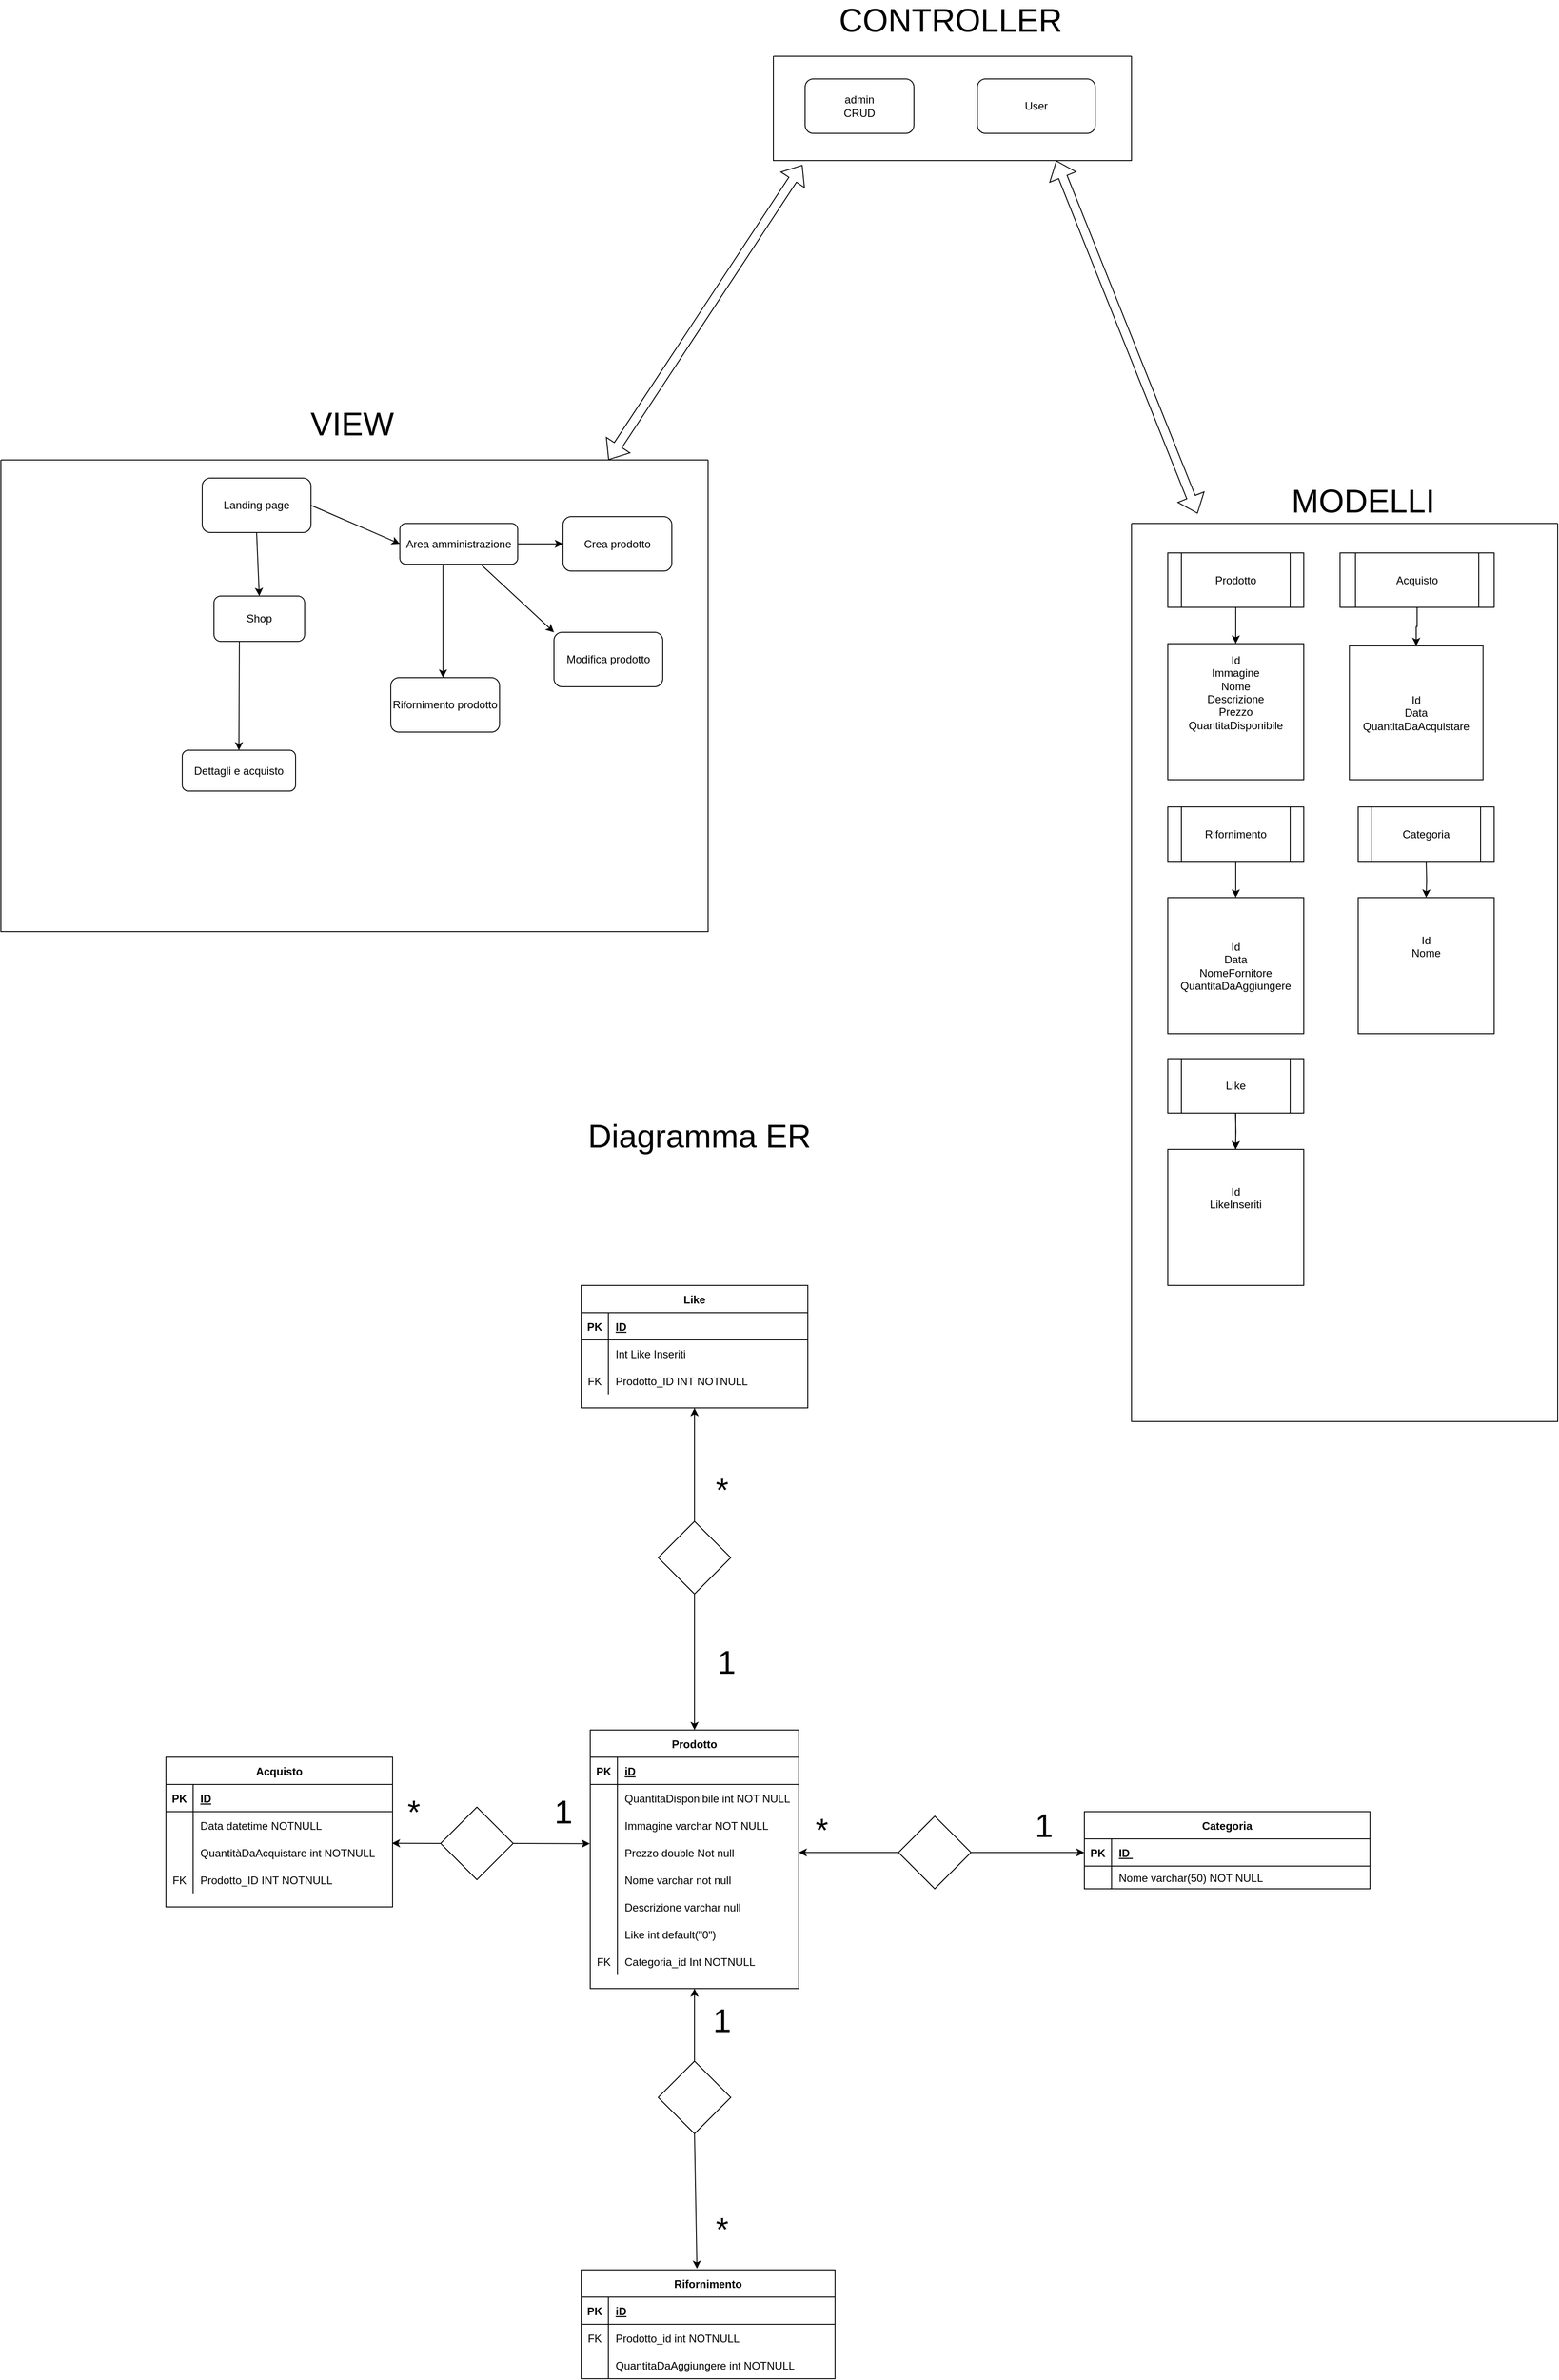 <mxfile version="19.0.2" type="device"><diagram name="Pagina-2" id="Nb-pumtNdbadmBM46KO5"><mxGraphModel dx="2692" dy="1786" grid="1" gridSize="10" guides="1" tooltips="1" connect="1" arrows="1" fold="1" page="1" pageScale="1" pageWidth="827" pageHeight="1169" math="0" shadow="0"><root><mxCell id="0"/><mxCell id="1" parent="0"/><mxCell id="eeSENDqW2jdsneWi6EHt-4" value="" style="edgeStyle=orthogonalEdgeStyle;rounded=0;orthogonalLoop=1;jettySize=auto;html=1;" parent="1" source="eeSENDqW2jdsneWi6EHt-2" target="eeSENDqW2jdsneWi6EHt-3" edge="1"><mxGeometry relative="1" as="geometry"/></mxCell><mxCell id="eeSENDqW2jdsneWi6EHt-2" value="Prodotto" style="shape=process;whiteSpace=wrap;html=1;backgroundOutline=1;" parent="1" vertex="1"><mxGeometry x="180" y="272.5" width="150" height="60" as="geometry"/></mxCell><mxCell id="eeSENDqW2jdsneWi6EHt-3" value="Id&lt;br&gt;Immagine&lt;br&gt;Nome&lt;br&gt;Descrizione&lt;br&gt;Prezzo&lt;br&gt;QuantitaDisponibile&lt;br&gt;&lt;br&gt;&lt;i style=&quot;background-color: rgb(255, 0, 0);&quot;&gt;&lt;br&gt;&lt;br&gt;&lt;/i&gt;" style="whiteSpace=wrap;html=1;aspect=fixed;" parent="1" vertex="1"><mxGeometry x="180" y="372.5" width="150" height="150" as="geometry"/></mxCell><mxCell id="eeSENDqW2jdsneWi6EHt-5" value="admin&lt;br&gt;CRUD&lt;br&gt;" style="rounded=1;whiteSpace=wrap;html=1;" parent="1" vertex="1"><mxGeometry x="-220" y="-250" width="120" height="60" as="geometry"/></mxCell><mxCell id="eeSENDqW2jdsneWi6EHt-10" value="" style="edgeStyle=orthogonalEdgeStyle;rounded=0;orthogonalLoop=1;jettySize=auto;html=1;" parent="1" edge="1"><mxGeometry relative="1" as="geometry"><mxPoint x="70.0" y="170" as="sourcePoint"/></mxGeometry></mxCell><mxCell id="eeSENDqW2jdsneWi6EHt-11" value="" style="edgeStyle=orthogonalEdgeStyle;rounded=0;orthogonalLoop=1;jettySize=auto;html=1;" parent="1" edge="1"><mxGeometry relative="1" as="geometry"><mxPoint x="70.0" y="120" as="targetPoint"/></mxGeometry></mxCell><mxCell id="eeSENDqW2jdsneWi6EHt-15" value="&lt;font style=&quot;font-size: 36px;&quot;&gt;CONTROLLER&lt;/font&gt;" style="text;html=1;align=center;verticalAlign=middle;resizable=0;points=[];autosize=1;strokeColor=none;fillColor=none;" parent="1" vertex="1"><mxGeometry x="-190" y="-330" width="260" height="30" as="geometry"/></mxCell><mxCell id="eeSENDqW2jdsneWi6EHt-16" value="&lt;font style=&quot;font-size: 36px;&quot;&gt;VIEW&lt;/font&gt;" style="text;html=1;align=center;verticalAlign=middle;resizable=0;points=[];autosize=1;strokeColor=none;fillColor=none;" parent="1" vertex="1"><mxGeometry x="-775" y="115" width="110" height="30" as="geometry"/></mxCell><mxCell id="eeSENDqW2jdsneWi6EHt-17" value="&lt;font style=&quot;font-size: 36px;&quot;&gt;MODELLI&lt;/font&gt;" style="text;html=1;align=center;verticalAlign=middle;resizable=0;points=[];autosize=1;strokeColor=none;fillColor=none;" parent="1" vertex="1"><mxGeometry x="310" y="200" width="170" height="30" as="geometry"/></mxCell><mxCell id="eeSENDqW2jdsneWi6EHt-20" value="" style="edgeStyle=orthogonalEdgeStyle;rounded=0;orthogonalLoop=1;jettySize=auto;html=1;entryX=0.5;entryY=0;entryDx=0;entryDy=0;" parent="1" source="eeSENDqW2jdsneWi6EHt-18" target="eeSENDqW2jdsneWi6EHt-21" edge="1"><mxGeometry relative="1" as="geometry"><mxPoint x="460" y="372.5" as="targetPoint"/></mxGeometry></mxCell><mxCell id="eeSENDqW2jdsneWi6EHt-18" value="Acquisto" style="shape=process;whiteSpace=wrap;html=1;backgroundOutline=1;" parent="1" vertex="1"><mxGeometry x="370" y="272.5" width="170" height="60" as="geometry"/></mxCell><mxCell id="eeSENDqW2jdsneWi6EHt-21" value="Id&lt;br&gt;Data&lt;br&gt;QuantitaDaAcquistare" style="whiteSpace=wrap;html=1;aspect=fixed;labelBackgroundColor=none;fontColor=none;" parent="1" vertex="1"><mxGeometry x="380.25" y="375" width="147.5" height="147.5" as="geometry"/></mxCell><mxCell id="eeSENDqW2jdsneWi6EHt-23" value="Prodotto" style="shape=table;startSize=30;container=1;collapsible=1;childLayout=tableLayout;fixedRows=1;rowLines=0;fontStyle=1;align=center;resizeLast=1;labelBackgroundColor=none;fontColor=none;" parent="1" vertex="1"><mxGeometry x="-457" y="1570" width="230" height="285" as="geometry"/></mxCell><mxCell id="eeSENDqW2jdsneWi6EHt-24" value="" style="shape=tableRow;horizontal=0;startSize=0;swimlaneHead=0;swimlaneBody=0;fillColor=none;collapsible=0;dropTarget=0;points=[[0,0.5],[1,0.5]];portConstraint=eastwest;top=0;left=0;right=0;bottom=1;labelBackgroundColor=none;fontColor=none;" parent="eeSENDqW2jdsneWi6EHt-23" vertex="1"><mxGeometry y="30" width="230" height="30" as="geometry"/></mxCell><mxCell id="eeSENDqW2jdsneWi6EHt-25" value="PK" style="shape=partialRectangle;connectable=0;fillColor=none;top=0;left=0;bottom=0;right=0;fontStyle=1;overflow=hidden;labelBackgroundColor=none;fontColor=none;" parent="eeSENDqW2jdsneWi6EHt-24" vertex="1"><mxGeometry width="30" height="30" as="geometry"><mxRectangle width="30" height="30" as="alternateBounds"/></mxGeometry></mxCell><mxCell id="eeSENDqW2jdsneWi6EHt-26" value="iD" style="shape=partialRectangle;connectable=0;fillColor=none;top=0;left=0;bottom=0;right=0;align=left;spacingLeft=6;fontStyle=5;overflow=hidden;labelBackgroundColor=none;fontColor=none;" parent="eeSENDqW2jdsneWi6EHt-24" vertex="1"><mxGeometry x="30" width="200" height="30" as="geometry"><mxRectangle width="200" height="30" as="alternateBounds"/></mxGeometry></mxCell><mxCell id="eeSENDqW2jdsneWi6EHt-50" style="shape=tableRow;horizontal=0;startSize=0;swimlaneHead=0;swimlaneBody=0;fillColor=none;collapsible=0;dropTarget=0;points=[[0,0.5],[1,0.5]];portConstraint=eastwest;top=0;left=0;right=0;bottom=0;labelBackgroundColor=none;fontColor=none;" parent="eeSENDqW2jdsneWi6EHt-23" vertex="1"><mxGeometry y="60" width="230" height="30" as="geometry"/></mxCell><mxCell id="eeSENDqW2jdsneWi6EHt-51" style="shape=partialRectangle;connectable=0;fillColor=none;top=0;left=0;bottom=0;right=0;editable=1;overflow=hidden;labelBackgroundColor=none;fontColor=none;" parent="eeSENDqW2jdsneWi6EHt-50" vertex="1"><mxGeometry width="30" height="30" as="geometry"><mxRectangle width="30" height="30" as="alternateBounds"/></mxGeometry></mxCell><mxCell id="eeSENDqW2jdsneWi6EHt-52" value="QuantitaDisponibile int NOT NULL" style="shape=partialRectangle;connectable=0;fillColor=none;top=0;left=0;bottom=0;right=0;align=left;spacingLeft=6;overflow=hidden;labelBackgroundColor=none;fontColor=none;" parent="eeSENDqW2jdsneWi6EHt-50" vertex="1"><mxGeometry x="30" width="200" height="30" as="geometry"><mxRectangle width="200" height="30" as="alternateBounds"/></mxGeometry></mxCell><mxCell id="eeSENDqW2jdsneWi6EHt-27" value="" style="shape=tableRow;horizontal=0;startSize=0;swimlaneHead=0;swimlaneBody=0;fillColor=none;collapsible=0;dropTarget=0;points=[[0,0.5],[1,0.5]];portConstraint=eastwest;top=0;left=0;right=0;bottom=0;labelBackgroundColor=none;fontColor=none;" parent="eeSENDqW2jdsneWi6EHt-23" vertex="1"><mxGeometry y="90" width="230" height="30" as="geometry"/></mxCell><mxCell id="eeSENDqW2jdsneWi6EHt-28" value="" style="shape=partialRectangle;connectable=0;fillColor=none;top=0;left=0;bottom=0;right=0;editable=1;overflow=hidden;labelBackgroundColor=none;fontColor=none;" parent="eeSENDqW2jdsneWi6EHt-27" vertex="1"><mxGeometry width="30" height="30" as="geometry"><mxRectangle width="30" height="30" as="alternateBounds"/></mxGeometry></mxCell><mxCell id="eeSENDqW2jdsneWi6EHt-29" value="Immagine varchar NOT NULL" style="shape=partialRectangle;connectable=0;fillColor=none;top=0;left=0;bottom=0;right=0;align=left;spacingLeft=6;overflow=hidden;labelBackgroundColor=none;fontColor=none;" parent="eeSENDqW2jdsneWi6EHt-27" vertex="1"><mxGeometry x="30" width="200" height="30" as="geometry"><mxRectangle width="200" height="30" as="alternateBounds"/></mxGeometry></mxCell><mxCell id="eeSENDqW2jdsneWi6EHt-53" style="shape=tableRow;horizontal=0;startSize=0;swimlaneHead=0;swimlaneBody=0;fillColor=none;collapsible=0;dropTarget=0;points=[[0,0.5],[1,0.5]];portConstraint=eastwest;top=0;left=0;right=0;bottom=0;labelBackgroundColor=none;fontColor=none;" parent="eeSENDqW2jdsneWi6EHt-23" vertex="1"><mxGeometry y="120" width="230" height="30" as="geometry"/></mxCell><mxCell id="eeSENDqW2jdsneWi6EHt-54" style="shape=partialRectangle;connectable=0;fillColor=none;top=0;left=0;bottom=0;right=0;editable=1;overflow=hidden;labelBackgroundColor=none;fontColor=none;" parent="eeSENDqW2jdsneWi6EHt-53" vertex="1"><mxGeometry width="30" height="30" as="geometry"><mxRectangle width="30" height="30" as="alternateBounds"/></mxGeometry></mxCell><mxCell id="eeSENDqW2jdsneWi6EHt-55" value="Prezzo double Not null" style="shape=partialRectangle;connectable=0;fillColor=none;top=0;left=0;bottom=0;right=0;align=left;spacingLeft=6;overflow=hidden;labelBackgroundColor=none;fontColor=none;" parent="eeSENDqW2jdsneWi6EHt-53" vertex="1"><mxGeometry x="30" width="200" height="30" as="geometry"><mxRectangle width="200" height="30" as="alternateBounds"/></mxGeometry></mxCell><mxCell id="eeSENDqW2jdsneWi6EHt-30" value="" style="shape=tableRow;horizontal=0;startSize=0;swimlaneHead=0;swimlaneBody=0;fillColor=none;collapsible=0;dropTarget=0;points=[[0,0.5],[1,0.5]];portConstraint=eastwest;top=0;left=0;right=0;bottom=0;labelBackgroundColor=none;fontColor=none;" parent="eeSENDqW2jdsneWi6EHt-23" vertex="1"><mxGeometry y="150" width="230" height="30" as="geometry"/></mxCell><mxCell id="eeSENDqW2jdsneWi6EHt-31" value="" style="shape=partialRectangle;connectable=0;fillColor=none;top=0;left=0;bottom=0;right=0;editable=1;overflow=hidden;labelBackgroundColor=none;fontColor=none;" parent="eeSENDqW2jdsneWi6EHt-30" vertex="1"><mxGeometry width="30" height="30" as="geometry"><mxRectangle width="30" height="30" as="alternateBounds"/></mxGeometry></mxCell><mxCell id="eeSENDqW2jdsneWi6EHt-32" value="Nome varchar not null" style="shape=partialRectangle;connectable=0;fillColor=none;top=0;left=0;bottom=0;right=0;align=left;spacingLeft=6;overflow=hidden;labelBackgroundColor=none;fontColor=none;" parent="eeSENDqW2jdsneWi6EHt-30" vertex="1"><mxGeometry x="30" width="200" height="30" as="geometry"><mxRectangle width="200" height="30" as="alternateBounds"/></mxGeometry></mxCell><mxCell id="eeSENDqW2jdsneWi6EHt-33" value="" style="shape=tableRow;horizontal=0;startSize=0;swimlaneHead=0;swimlaneBody=0;fillColor=none;collapsible=0;dropTarget=0;points=[[0,0.5],[1,0.5]];portConstraint=eastwest;top=0;left=0;right=0;bottom=0;labelBackgroundColor=none;fontColor=none;" parent="eeSENDqW2jdsneWi6EHt-23" vertex="1"><mxGeometry y="180" width="230" height="30" as="geometry"/></mxCell><mxCell id="eeSENDqW2jdsneWi6EHt-34" value="" style="shape=partialRectangle;connectable=0;fillColor=none;top=0;left=0;bottom=0;right=0;editable=1;overflow=hidden;labelBackgroundColor=none;fontColor=none;" parent="eeSENDqW2jdsneWi6EHt-33" vertex="1"><mxGeometry width="30" height="30" as="geometry"><mxRectangle width="30" height="30" as="alternateBounds"/></mxGeometry></mxCell><mxCell id="eeSENDqW2jdsneWi6EHt-35" value="Descrizione varchar null" style="shape=partialRectangle;connectable=0;fillColor=none;top=0;left=0;bottom=0;right=0;align=left;spacingLeft=6;overflow=hidden;labelBackgroundColor=none;fontColor=none;" parent="eeSENDqW2jdsneWi6EHt-33" vertex="1"><mxGeometry x="30" width="200" height="30" as="geometry"><mxRectangle width="200" height="30" as="alternateBounds"/></mxGeometry></mxCell><mxCell id="eeSENDqW2jdsneWi6EHt-56" style="shape=tableRow;horizontal=0;startSize=0;swimlaneHead=0;swimlaneBody=0;fillColor=none;collapsible=0;dropTarget=0;points=[[0,0.5],[1,0.5]];portConstraint=eastwest;top=0;left=0;right=0;bottom=0;labelBackgroundColor=none;fontColor=none;" parent="eeSENDqW2jdsneWi6EHt-23" vertex="1"><mxGeometry y="210" width="230" height="30" as="geometry"/></mxCell><mxCell id="eeSENDqW2jdsneWi6EHt-57" style="shape=partialRectangle;connectable=0;fillColor=none;top=0;left=0;bottom=0;right=0;editable=1;overflow=hidden;labelBackgroundColor=none;fontColor=none;" parent="eeSENDqW2jdsneWi6EHt-56" vertex="1"><mxGeometry width="30" height="30" as="geometry"><mxRectangle width="30" height="30" as="alternateBounds"/></mxGeometry></mxCell><mxCell id="eeSENDqW2jdsneWi6EHt-58" value="Like int default(&quot;0&quot;)" style="shape=partialRectangle;connectable=0;fillColor=none;top=0;left=0;bottom=0;right=0;align=left;spacingLeft=6;overflow=hidden;labelBackgroundColor=none;fontColor=none;" parent="eeSENDqW2jdsneWi6EHt-56" vertex="1"><mxGeometry x="30" width="200" height="30" as="geometry"><mxRectangle width="200" height="30" as="alternateBounds"/></mxGeometry></mxCell><mxCell id="eeSENDqW2jdsneWi6EHt-118" style="shape=tableRow;horizontal=0;startSize=0;swimlaneHead=0;swimlaneBody=0;fillColor=none;collapsible=0;dropTarget=0;points=[[0,0.5],[1,0.5]];portConstraint=eastwest;top=0;left=0;right=0;bottom=0;labelBackgroundColor=none;fontColor=none;" parent="eeSENDqW2jdsneWi6EHt-23" vertex="1"><mxGeometry y="240" width="230" height="30" as="geometry"/></mxCell><mxCell id="eeSENDqW2jdsneWi6EHt-119" value="FK" style="shape=partialRectangle;connectable=0;fillColor=none;top=0;left=0;bottom=0;right=0;editable=1;overflow=hidden;labelBackgroundColor=none;fontColor=none;" parent="eeSENDqW2jdsneWi6EHt-118" vertex="1"><mxGeometry width="30" height="30" as="geometry"><mxRectangle width="30" height="30" as="alternateBounds"/></mxGeometry></mxCell><mxCell id="eeSENDqW2jdsneWi6EHt-120" value="Categoria_id Int NOTNULL" style="shape=partialRectangle;connectable=0;fillColor=none;top=0;left=0;bottom=0;right=0;align=left;spacingLeft=6;overflow=hidden;labelBackgroundColor=none;fontColor=none;" parent="eeSENDqW2jdsneWi6EHt-118" vertex="1"><mxGeometry x="30" width="200" height="30" as="geometry"><mxRectangle width="200" height="30" as="alternateBounds"/></mxGeometry></mxCell><mxCell id="eeSENDqW2jdsneWi6EHt-36" value="Categoria" style="shape=table;startSize=30;container=1;collapsible=1;childLayout=tableLayout;fixedRows=1;rowLines=0;fontStyle=1;align=center;resizeLast=1;labelBackgroundColor=none;fontColor=none;" parent="1" vertex="1"><mxGeometry x="88" y="1660" width="315" height="85" as="geometry"/></mxCell><mxCell id="eeSENDqW2jdsneWi6EHt-37" value="" style="shape=tableRow;horizontal=0;startSize=0;swimlaneHead=0;swimlaneBody=0;fillColor=none;collapsible=0;dropTarget=0;points=[[0,0.5],[1,0.5]];portConstraint=eastwest;top=0;left=0;right=0;bottom=1;labelBackgroundColor=none;fontColor=none;" parent="eeSENDqW2jdsneWi6EHt-36" vertex="1"><mxGeometry y="30" width="315" height="30" as="geometry"/></mxCell><mxCell id="eeSENDqW2jdsneWi6EHt-38" value="PK" style="shape=partialRectangle;connectable=0;fillColor=none;top=0;left=0;bottom=0;right=0;fontStyle=1;overflow=hidden;labelBackgroundColor=none;fontColor=none;" parent="eeSENDqW2jdsneWi6EHt-37" vertex="1"><mxGeometry width="30" height="30" as="geometry"><mxRectangle width="30" height="30" as="alternateBounds"/></mxGeometry></mxCell><mxCell id="eeSENDqW2jdsneWi6EHt-39" value="ID " style="shape=partialRectangle;connectable=0;fillColor=none;top=0;left=0;bottom=0;right=0;align=left;spacingLeft=6;fontStyle=5;overflow=hidden;labelBackgroundColor=none;fontColor=none;" parent="eeSENDqW2jdsneWi6EHt-37" vertex="1"><mxGeometry x="30" width="285" height="30" as="geometry"><mxRectangle width="285" height="30" as="alternateBounds"/></mxGeometry></mxCell><mxCell id="eeSENDqW2jdsneWi6EHt-40" value="" style="shape=tableRow;horizontal=0;startSize=0;swimlaneHead=0;swimlaneBody=0;fillColor=none;collapsible=0;dropTarget=0;points=[[0,0.5],[1,0.5]];portConstraint=eastwest;top=0;left=0;right=0;bottom=0;labelBackgroundColor=none;fontColor=none;" parent="eeSENDqW2jdsneWi6EHt-36" vertex="1"><mxGeometry y="60" width="315" height="25" as="geometry"/></mxCell><mxCell id="eeSENDqW2jdsneWi6EHt-41" value="" style="shape=partialRectangle;connectable=0;fillColor=none;top=0;left=0;bottom=0;right=0;editable=1;overflow=hidden;labelBackgroundColor=none;fontColor=none;" parent="eeSENDqW2jdsneWi6EHt-40" vertex="1"><mxGeometry width="30" height="25" as="geometry"><mxRectangle width="30" height="25" as="alternateBounds"/></mxGeometry></mxCell><mxCell id="eeSENDqW2jdsneWi6EHt-42" value="Nome varchar(50) NOT NULL" style="shape=partialRectangle;connectable=0;fillColor=none;top=0;left=0;bottom=0;right=0;align=left;spacingLeft=6;overflow=hidden;labelBackgroundColor=none;fontColor=none;" parent="eeSENDqW2jdsneWi6EHt-40" vertex="1"><mxGeometry x="30" width="285" height="25" as="geometry"><mxRectangle width="285" height="25" as="alternateBounds"/></mxGeometry></mxCell><mxCell id="eeSENDqW2jdsneWi6EHt-49" value="&lt;font style=&quot;font-size: 36px;&quot;&gt;Diagramma ER&lt;/font&gt;" style="text;html=1;align=center;verticalAlign=middle;resizable=0;points=[];autosize=1;strokeColor=none;fillColor=none;fontColor=none;" parent="1" vertex="1"><mxGeometry x="-467" y="900" width="260" height="30" as="geometry"/></mxCell><mxCell id="eeSENDqW2jdsneWi6EHt-65" value="" style="rhombus;whiteSpace=wrap;html=1;labelBackgroundColor=none;fontSize=36;fontColor=none;" parent="1" vertex="1"><mxGeometry x="-117" y="1665" width="80" height="80" as="geometry"/></mxCell><mxCell id="eeSENDqW2jdsneWi6EHt-68" value="*" style="text;html=1;align=center;verticalAlign=middle;resizable=0;points=[];autosize=1;strokeColor=none;fillColor=none;fontSize=36;fontColor=none;" parent="1" vertex="1"><mxGeometry x="-217" y="1655" width="30" height="50" as="geometry"/></mxCell><mxCell id="eeSENDqW2jdsneWi6EHt-69" value="1" style="text;html=1;align=center;verticalAlign=middle;resizable=0;points=[];autosize=1;strokeColor=none;fillColor=none;fontSize=36;fontColor=none;" parent="1" vertex="1"><mxGeometry x="23" y="1650" width="40" height="50" as="geometry"/></mxCell><mxCell id="eeSENDqW2jdsneWi6EHt-96" value="Rifornimento" style="shape=table;startSize=30;container=1;collapsible=1;childLayout=tableLayout;fixedRows=1;rowLines=0;fontStyle=1;align=center;resizeLast=1;labelBackgroundColor=none;fontColor=none;" parent="1" vertex="1"><mxGeometry x="-467" y="2165" width="280" height="120" as="geometry"/></mxCell><mxCell id="eeSENDqW2jdsneWi6EHt-97" value="" style="shape=tableRow;horizontal=0;startSize=0;swimlaneHead=0;swimlaneBody=0;fillColor=none;collapsible=0;dropTarget=0;points=[[0,0.5],[1,0.5]];portConstraint=eastwest;top=0;left=0;right=0;bottom=1;labelBackgroundColor=none;fontColor=none;" parent="eeSENDqW2jdsneWi6EHt-96" vertex="1"><mxGeometry y="30" width="280" height="30" as="geometry"/></mxCell><mxCell id="eeSENDqW2jdsneWi6EHt-98" value="PK" style="shape=partialRectangle;connectable=0;fillColor=none;top=0;left=0;bottom=0;right=0;fontStyle=1;overflow=hidden;labelBackgroundColor=none;fontColor=none;" parent="eeSENDqW2jdsneWi6EHt-97" vertex="1"><mxGeometry width="30" height="30" as="geometry"><mxRectangle width="30" height="30" as="alternateBounds"/></mxGeometry></mxCell><mxCell id="eeSENDqW2jdsneWi6EHt-99" value="iD" style="shape=partialRectangle;connectable=0;fillColor=none;top=0;left=0;bottom=0;right=0;align=left;spacingLeft=6;fontStyle=5;overflow=hidden;labelBackgroundColor=none;fontColor=none;" parent="eeSENDqW2jdsneWi6EHt-97" vertex="1"><mxGeometry x="30" width="250" height="30" as="geometry"><mxRectangle width="250" height="30" as="alternateBounds"/></mxGeometry></mxCell><mxCell id="eeSENDqW2jdsneWi6EHt-100" style="shape=tableRow;horizontal=0;startSize=0;swimlaneHead=0;swimlaneBody=0;fillColor=none;collapsible=0;dropTarget=0;points=[[0,0.5],[1,0.5]];portConstraint=eastwest;top=0;left=0;right=0;bottom=0;labelBackgroundColor=none;fontColor=none;" parent="eeSENDqW2jdsneWi6EHt-96" vertex="1"><mxGeometry y="60" width="280" height="30" as="geometry"/></mxCell><mxCell id="eeSENDqW2jdsneWi6EHt-101" value="FK" style="shape=partialRectangle;connectable=0;fillColor=none;top=0;left=0;bottom=0;right=0;editable=1;overflow=hidden;labelBackgroundColor=none;fontColor=none;" parent="eeSENDqW2jdsneWi6EHt-100" vertex="1"><mxGeometry width="30" height="30" as="geometry"><mxRectangle width="30" height="30" as="alternateBounds"/></mxGeometry></mxCell><mxCell id="eeSENDqW2jdsneWi6EHt-102" value="Prodotto_id int NOTNULL" style="shape=partialRectangle;connectable=0;fillColor=none;top=0;left=0;bottom=0;right=0;align=left;spacingLeft=6;overflow=hidden;labelBackgroundColor=none;fontColor=none;" parent="eeSENDqW2jdsneWi6EHt-100" vertex="1"><mxGeometry x="30" width="250" height="30" as="geometry"><mxRectangle width="250" height="30" as="alternateBounds"/></mxGeometry></mxCell><mxCell id="eeSENDqW2jdsneWi6EHt-103" value="" style="shape=tableRow;horizontal=0;startSize=0;swimlaneHead=0;swimlaneBody=0;fillColor=none;collapsible=0;dropTarget=0;points=[[0,0.5],[1,0.5]];portConstraint=eastwest;top=0;left=0;right=0;bottom=0;labelBackgroundColor=none;fontColor=none;" parent="eeSENDqW2jdsneWi6EHt-96" vertex="1"><mxGeometry y="90" width="280" height="30" as="geometry"/></mxCell><mxCell id="eeSENDqW2jdsneWi6EHt-104" value="" style="shape=partialRectangle;connectable=0;fillColor=none;top=0;left=0;bottom=0;right=0;editable=1;overflow=hidden;labelBackgroundColor=none;fontColor=none;" parent="eeSENDqW2jdsneWi6EHt-103" vertex="1"><mxGeometry width="30" height="30" as="geometry"><mxRectangle width="30" height="30" as="alternateBounds"/></mxGeometry></mxCell><mxCell id="eeSENDqW2jdsneWi6EHt-105" value="QuantitaDaAggiungere int NOTNULL" style="shape=partialRectangle;connectable=0;fillColor=none;top=0;left=0;bottom=0;right=0;align=left;spacingLeft=6;overflow=hidden;labelBackgroundColor=none;fontColor=none;" parent="eeSENDqW2jdsneWi6EHt-103" vertex="1"><mxGeometry x="30" width="250" height="30" as="geometry"><mxRectangle width="250" height="30" as="alternateBounds"/></mxGeometry></mxCell><mxCell id="eeSENDqW2jdsneWi6EHt-135" value="User" style="rounded=1;whiteSpace=wrap;html=1;" parent="1" vertex="1"><mxGeometry x="-30" y="-250" width="130" height="60" as="geometry"/></mxCell><mxCell id="eeSENDqW2jdsneWi6EHt-144" value="Landing page" style="rounded=1;whiteSpace=wrap;html=1;labelBackgroundColor=none;fontSize=12;fontColor=none;" parent="1" vertex="1"><mxGeometry x="-885" y="190" width="120" height="60" as="geometry"/></mxCell><mxCell id="eeSENDqW2jdsneWi6EHt-152" value="" style="endArrow=classic;html=1;rounded=0;fontSize=12;fontColor=none;entryX=0;entryY=0.5;entryDx=0;entryDy=0;exitX=1;exitY=0.5;exitDx=0;exitDy=0;" parent="1" source="eeSENDqW2jdsneWi6EHt-144" target="eeSENDqW2jdsneWi6EHt-149" edge="1"><mxGeometry width="50" height="50" relative="1" as="geometry"><mxPoint x="-725" y="390" as="sourcePoint"/><mxPoint x="-675" y="450" as="targetPoint"/></mxGeometry></mxCell><mxCell id="eeSENDqW2jdsneWi6EHt-154" value="" style="endArrow=classic;html=1;rounded=0;fontSize=12;fontColor=none;entryX=0.5;entryY=0;entryDx=0;entryDy=0;exitX=0.5;exitY=1;exitDx=0;exitDy=0;" parent="1" source="eeSENDqW2jdsneWi6EHt-144" target="eeSENDqW2jdsneWi6EHt-151" edge="1"><mxGeometry width="50" height="50" relative="1" as="geometry"><mxPoint x="-655" y="200" as="sourcePoint"/><mxPoint x="-605" y="150" as="targetPoint"/></mxGeometry></mxCell><mxCell id="eeSENDqW2jdsneWi6EHt-157" value="Acquisto" style="shape=table;startSize=30;container=1;collapsible=1;childLayout=tableLayout;fixedRows=1;rowLines=0;fontStyle=1;align=center;resizeLast=1;labelBackgroundColor=none;fontSize=12;fontColor=none;" parent="1" vertex="1"><mxGeometry x="-925" y="1600" width="250" height="165" as="geometry"/></mxCell><mxCell id="eeSENDqW2jdsneWi6EHt-158" value="" style="shape=tableRow;horizontal=0;startSize=0;swimlaneHead=0;swimlaneBody=0;fillColor=none;collapsible=0;dropTarget=0;points=[[0,0.5],[1,0.5]];portConstraint=eastwest;top=0;left=0;right=0;bottom=1;labelBackgroundColor=none;fontSize=12;fontColor=none;" parent="eeSENDqW2jdsneWi6EHt-157" vertex="1"><mxGeometry y="30" width="250" height="30" as="geometry"/></mxCell><mxCell id="eeSENDqW2jdsneWi6EHt-159" value="PK" style="shape=partialRectangle;connectable=0;fillColor=none;top=0;left=0;bottom=0;right=0;fontStyle=1;overflow=hidden;labelBackgroundColor=none;fontSize=12;fontColor=none;" parent="eeSENDqW2jdsneWi6EHt-158" vertex="1"><mxGeometry width="30" height="30" as="geometry"><mxRectangle width="30" height="30" as="alternateBounds"/></mxGeometry></mxCell><mxCell id="eeSENDqW2jdsneWi6EHt-160" value="ID" style="shape=partialRectangle;connectable=0;fillColor=none;top=0;left=0;bottom=0;right=0;align=left;spacingLeft=6;fontStyle=5;overflow=hidden;labelBackgroundColor=none;fontSize=12;fontColor=none;" parent="eeSENDqW2jdsneWi6EHt-158" vertex="1"><mxGeometry x="30" width="220" height="30" as="geometry"><mxRectangle width="220" height="30" as="alternateBounds"/></mxGeometry></mxCell><mxCell id="eeSENDqW2jdsneWi6EHt-161" value="" style="shape=tableRow;horizontal=0;startSize=0;swimlaneHead=0;swimlaneBody=0;fillColor=none;collapsible=0;dropTarget=0;points=[[0,0.5],[1,0.5]];portConstraint=eastwest;top=0;left=0;right=0;bottom=0;labelBackgroundColor=none;fontSize=12;fontColor=none;" parent="eeSENDqW2jdsneWi6EHt-157" vertex="1"><mxGeometry y="60" width="250" height="30" as="geometry"/></mxCell><mxCell id="eeSENDqW2jdsneWi6EHt-162" value="" style="shape=partialRectangle;connectable=0;fillColor=none;top=0;left=0;bottom=0;right=0;editable=1;overflow=hidden;labelBackgroundColor=none;fontSize=12;fontColor=none;" parent="eeSENDqW2jdsneWi6EHt-161" vertex="1"><mxGeometry width="30" height="30" as="geometry"><mxRectangle width="30" height="30" as="alternateBounds"/></mxGeometry></mxCell><mxCell id="eeSENDqW2jdsneWi6EHt-163" value="Data datetime NOTNULL" style="shape=partialRectangle;connectable=0;fillColor=none;top=0;left=0;bottom=0;right=0;align=left;spacingLeft=6;overflow=hidden;labelBackgroundColor=none;fontSize=12;fontColor=none;" parent="eeSENDqW2jdsneWi6EHt-161" vertex="1"><mxGeometry x="30" width="220" height="30" as="geometry"><mxRectangle width="220" height="30" as="alternateBounds"/></mxGeometry></mxCell><mxCell id="eeSENDqW2jdsneWi6EHt-164" value="" style="shape=tableRow;horizontal=0;startSize=0;swimlaneHead=0;swimlaneBody=0;fillColor=none;collapsible=0;dropTarget=0;points=[[0,0.5],[1,0.5]];portConstraint=eastwest;top=0;left=0;right=0;bottom=0;labelBackgroundColor=none;fontSize=12;fontColor=none;" parent="eeSENDqW2jdsneWi6EHt-157" vertex="1"><mxGeometry y="90" width="250" height="30" as="geometry"/></mxCell><mxCell id="eeSENDqW2jdsneWi6EHt-165" value="" style="shape=partialRectangle;connectable=0;fillColor=none;top=0;left=0;bottom=0;right=0;editable=1;overflow=hidden;labelBackgroundColor=none;fontSize=12;fontColor=none;" parent="eeSENDqW2jdsneWi6EHt-164" vertex="1"><mxGeometry width="30" height="30" as="geometry"><mxRectangle width="30" height="30" as="alternateBounds"/></mxGeometry></mxCell><mxCell id="eeSENDqW2jdsneWi6EHt-166" value="QuantitàDaAcquistare int NOTNULL" style="shape=partialRectangle;connectable=0;fillColor=none;top=0;left=0;bottom=0;right=0;align=left;spacingLeft=6;overflow=hidden;labelBackgroundColor=none;fontSize=12;fontColor=none;" parent="eeSENDqW2jdsneWi6EHt-164" vertex="1"><mxGeometry x="30" width="220" height="30" as="geometry"><mxRectangle width="220" height="30" as="alternateBounds"/></mxGeometry></mxCell><mxCell id="eeSENDqW2jdsneWi6EHt-167" value="" style="shape=tableRow;horizontal=0;startSize=0;swimlaneHead=0;swimlaneBody=0;fillColor=none;collapsible=0;dropTarget=0;points=[[0,0.5],[1,0.5]];portConstraint=eastwest;top=0;left=0;right=0;bottom=0;labelBackgroundColor=none;fontSize=12;fontColor=none;" parent="eeSENDqW2jdsneWi6EHt-157" vertex="1"><mxGeometry y="120" width="250" height="30" as="geometry"/></mxCell><mxCell id="eeSENDqW2jdsneWi6EHt-168" value="FK" style="shape=partialRectangle;connectable=0;fillColor=none;top=0;left=0;bottom=0;right=0;editable=1;overflow=hidden;labelBackgroundColor=none;fontSize=12;fontColor=none;" parent="eeSENDqW2jdsneWi6EHt-167" vertex="1"><mxGeometry width="30" height="30" as="geometry"><mxRectangle width="30" height="30" as="alternateBounds"/></mxGeometry></mxCell><mxCell id="eeSENDqW2jdsneWi6EHt-169" value="Prodotto_ID INT NOTNULL" style="shape=partialRectangle;connectable=0;fillColor=none;top=0;left=0;bottom=0;right=0;align=left;spacingLeft=6;overflow=hidden;labelBackgroundColor=none;fontSize=12;fontColor=none;" parent="eeSENDqW2jdsneWi6EHt-167" vertex="1"><mxGeometry x="30" width="220" height="30" as="geometry"><mxRectangle width="220" height="30" as="alternateBounds"/></mxGeometry></mxCell><mxCell id="eeSENDqW2jdsneWi6EHt-171" value="" style="endArrow=classic;startArrow=none;html=1;rounded=0;fontSize=12;fontColor=none;entryX=0.997;entryY=0.16;entryDx=0;entryDy=0;entryPerimeter=0;exitX=0;exitY=0.5;exitDx=0;exitDy=0;" parent="1" source="eeSENDqW2jdsneWi6EHt-184" target="eeSENDqW2jdsneWi6EHt-164" edge="1"><mxGeometry width="50" height="50" relative="1" as="geometry"><mxPoint x="-537" y="1835" as="sourcePoint"/><mxPoint x="-675.0" y="1695.31" as="targetPoint"/></mxGeometry></mxCell><mxCell id="eeSENDqW2jdsneWi6EHt-172" value="" style="endArrow=classic;startArrow=none;html=1;rounded=0;fontSize=12;fontColor=none;entryX=0.5;entryY=1;entryDx=0;entryDy=0;exitX=0.5;exitY=0;exitDx=0;exitDy=0;" parent="1" source="eeSENDqW2jdsneWi6EHt-182" target="eeSENDqW2jdsneWi6EHt-23" edge="1"><mxGeometry width="50" height="50" relative="1" as="geometry"><mxPoint x="-342" y="1925" as="sourcePoint"/><mxPoint x="-302" y="1965" as="targetPoint"/><Array as="points"/></mxGeometry></mxCell><mxCell id="eeSENDqW2jdsneWi6EHt-173" value="*" style="text;html=1;align=center;verticalAlign=middle;resizable=0;points=[];autosize=1;strokeColor=none;fillColor=none;fontSize=36;fontColor=none;" parent="1" vertex="1"><mxGeometry x="-327" y="2095" width="30" height="50" as="geometry"/></mxCell><mxCell id="eeSENDqW2jdsneWi6EHt-174" value="1" style="text;html=1;align=center;verticalAlign=middle;resizable=0;points=[];autosize=1;strokeColor=none;fillColor=none;fontSize=36;fontColor=none;" parent="1" vertex="1"><mxGeometry x="-332" y="1865" width="40" height="50" as="geometry"/></mxCell><mxCell id="eeSENDqW2jdsneWi6EHt-175" value="1" style="text;html=1;align=center;verticalAlign=middle;resizable=0;points=[];autosize=1;strokeColor=none;fillColor=none;fontSize=36;fontColor=none;" parent="1" vertex="1"><mxGeometry x="-507" y="1635" width="40" height="50" as="geometry"/></mxCell><mxCell id="eeSENDqW2jdsneWi6EHt-176" value="*" style="text;html=1;align=center;verticalAlign=middle;resizable=0;points=[];autosize=1;strokeColor=none;fillColor=none;fontSize=36;fontColor=none;" parent="1" vertex="1"><mxGeometry x="-667" y="1635" width="30" height="50" as="geometry"/></mxCell><mxCell id="eeSENDqW2jdsneWi6EHt-182" value="" style="rhombus;whiteSpace=wrap;html=1;labelBackgroundColor=none;fontSize=36;fontColor=none;" parent="1" vertex="1"><mxGeometry x="-382" y="1935" width="80" height="80" as="geometry"/></mxCell><mxCell id="eeSENDqW2jdsneWi6EHt-183" value="" style="endArrow=none;startArrow=classic;html=1;rounded=0;fontSize=12;fontColor=none;entryX=0.5;entryY=1;entryDx=0;entryDy=0;exitX=0.456;exitY=-0.01;exitDx=0;exitDy=0;exitPerimeter=0;" parent="1" source="eeSENDqW2jdsneWi6EHt-96" target="eeSENDqW2jdsneWi6EHt-182" edge="1"><mxGeometry width="50" height="50" relative="1" as="geometry"><mxPoint x="-339.32" y="2103.8" as="sourcePoint"/><mxPoint x="-342" y="1855" as="targetPoint"/><Array as="points"/></mxGeometry></mxCell><mxCell id="eeSENDqW2jdsneWi6EHt-184" value="" style="rhombus;whiteSpace=wrap;html=1;labelBackgroundColor=none;fontSize=36;fontColor=none;" parent="1" vertex="1"><mxGeometry x="-622" y="1655" width="80" height="80" as="geometry"/></mxCell><mxCell id="eeSENDqW2jdsneWi6EHt-185" value="" style="endArrow=none;startArrow=classic;html=1;rounded=0;fontSize=12;fontColor=none;entryX=1;entryY=0.5;entryDx=0;entryDy=0;exitX=-0.002;exitY=0.177;exitDx=0;exitDy=0;exitPerimeter=0;" parent="1" source="eeSENDqW2jdsneWi6EHt-53" target="eeSENDqW2jdsneWi6EHt-184" edge="1"><mxGeometry width="50" height="50" relative="1" as="geometry"><mxPoint x="-457.46" y="1695.31" as="sourcePoint"/><mxPoint x="-675" y="1695.31" as="targetPoint"/></mxGeometry></mxCell><mxCell id="eeSENDqW2jdsneWi6EHt-186" value="" style="endArrow=none;startArrow=classic;html=1;rounded=0;fontSize=12;fontColor=none;entryX=0.5;entryY=1;entryDx=0;entryDy=0;exitX=0;exitY=0.5;exitDx=0;exitDy=0;" parent="1" source="eeSENDqW2jdsneWi6EHt-37" edge="1"><mxGeometry width="50" height="50" relative="1" as="geometry"><mxPoint x="83" y="1705" as="sourcePoint"/><mxPoint x="-37" y="1705" as="targetPoint"/><Array as="points"/></mxGeometry></mxCell><mxCell id="eeSENDqW2jdsneWi6EHt-190" value="" style="endArrow=classic;startArrow=none;html=1;rounded=0;fontSize=12;fontColor=none;" parent="1" edge="1"><mxGeometry width="50" height="50" relative="1" as="geometry"><mxPoint x="-197" y="1705" as="sourcePoint"/><mxPoint x="-227" y="1705" as="targetPoint"/><Array as="points"><mxPoint x="-117" y="1705"/></Array></mxGeometry></mxCell><mxCell id="eeSENDqW2jdsneWi6EHt-197" value="" style="edgeStyle=orthogonalEdgeStyle;rounded=0;orthogonalLoop=1;jettySize=auto;html=1;fontSize=12;fontColor=none;" parent="1" source="eeSENDqW2jdsneWi6EHt-191" edge="1"><mxGeometry relative="1" as="geometry"><mxPoint x="255" y="652.5" as="targetPoint"/></mxGeometry></mxCell><mxCell id="eeSENDqW2jdsneWi6EHt-191" value="Rifornimento" style="shape=process;whiteSpace=wrap;html=1;backgroundOutline=1;" parent="1" vertex="1"><mxGeometry x="180" y="552.5" width="150" height="60" as="geometry"/></mxCell><mxCell id="eeSENDqW2jdsneWi6EHt-194" value="" style="edgeStyle=orthogonalEdgeStyle;rounded=0;orthogonalLoop=1;jettySize=auto;html=1;" parent="1" target="eeSENDqW2jdsneWi6EHt-195" edge="1"><mxGeometry relative="1" as="geometry"><mxPoint x="465" y="612.5" as="sourcePoint"/></mxGeometry></mxCell><mxCell id="eeSENDqW2jdsneWi6EHt-195" value="Id&lt;br&gt;Nome&lt;br&gt;&lt;br&gt;&lt;i style=&quot;background-color: rgb(255, 0, 0);&quot;&gt;&lt;br&gt;&lt;br&gt;&lt;/i&gt;" style="whiteSpace=wrap;html=1;aspect=fixed;" parent="1" vertex="1"><mxGeometry x="390" y="652.5" width="150" height="150" as="geometry"/></mxCell><mxCell id="eeSENDqW2jdsneWi6EHt-196" value="Categoria" style="shape=process;whiteSpace=wrap;html=1;backgroundOutline=1;" parent="1" vertex="1"><mxGeometry x="390" y="552.5" width="150" height="60" as="geometry"/></mxCell><mxCell id="eeSENDqW2jdsneWi6EHt-201" value="Id&lt;br&gt;Data&lt;br&gt;NomeFornitore&lt;br&gt;QuantitaDaAggiungere&lt;i style=&quot;background-color: rgb(255, 0, 0);&quot;&gt;&lt;br&gt;&lt;/i&gt;" style="whiteSpace=wrap;html=1;aspect=fixed;" parent="1" vertex="1"><mxGeometry x="180" y="652.5" width="150" height="150" as="geometry"/></mxCell><mxCell id="eeSENDqW2jdsneWi6EHt-207" value="" style="swimlane;startSize=0;labelBackgroundColor=none;fontSize=12;fontColor=none;" parent="1" vertex="1"><mxGeometry x="140" y="240" width="470" height="990" as="geometry"/></mxCell><mxCell id="9waCJgkfgpNLi3zcvrhP-24" value="" style="edgeStyle=orthogonalEdgeStyle;rounded=0;orthogonalLoop=1;jettySize=auto;html=1;" parent="eeSENDqW2jdsneWi6EHt-207" source="9waCJgkfgpNLi3zcvrhP-19" target="9waCJgkfgpNLi3zcvrhP-22" edge="1"><mxGeometry relative="1" as="geometry"/></mxCell><mxCell id="9waCJgkfgpNLi3zcvrhP-19" value="Like" style="shape=process;whiteSpace=wrap;html=1;backgroundOutline=1;" parent="eeSENDqW2jdsneWi6EHt-207" vertex="1"><mxGeometry x="40" y="590" width="150" height="60" as="geometry"/></mxCell><mxCell id="9waCJgkfgpNLi3zcvrhP-22" value="Id&lt;br&gt;LikeInseriti&lt;br&gt;&lt;br&gt;&lt;i style=&quot;background-color: rgb(255, 0, 0);&quot;&gt;&lt;br&gt;&lt;br&gt;&lt;/i&gt;" style="whiteSpace=wrap;html=1;aspect=fixed;" parent="eeSENDqW2jdsneWi6EHt-207" vertex="1"><mxGeometry x="40" y="690" width="150" height="150" as="geometry"/></mxCell><mxCell id="9waCJgkfgpNLi3zcvrhP-23" value="" style="edgeStyle=orthogonalEdgeStyle;rounded=0;orthogonalLoop=1;jettySize=auto;html=1;fontSize=12;fontColor=none;" parent="eeSENDqW2jdsneWi6EHt-207" edge="1"><mxGeometry relative="1" as="geometry"><mxPoint x="114.7" y="690" as="targetPoint"/><mxPoint x="114.7" y="650" as="sourcePoint"/></mxGeometry></mxCell><mxCell id="eeSENDqW2jdsneWi6EHt-208" value="" style="swimlane;startSize=0;labelBackgroundColor=none;fontSize=12;fontColor=none;" parent="1" vertex="1"><mxGeometry x="-1107" y="170" width="780" height="520" as="geometry"/></mxCell><mxCell id="eeSENDqW2jdsneWi6EHt-151" value="Shop" style="rounded=1;whiteSpace=wrap;html=1;labelBackgroundColor=none;fontSize=12;fontColor=none;" parent="eeSENDqW2jdsneWi6EHt-208" vertex="1"><mxGeometry x="235" y="150" width="100" height="50" as="geometry"/></mxCell><mxCell id="eeSENDqW2jdsneWi6EHt-148" value="Dettagli e acquisto" style="rounded=1;whiteSpace=wrap;html=1;labelBackgroundColor=none;fontSize=12;fontColor=none;" parent="eeSENDqW2jdsneWi6EHt-208" vertex="1"><mxGeometry x="200" y="320" width="125" height="45" as="geometry"/></mxCell><mxCell id="eeSENDqW2jdsneWi6EHt-153" value="" style="endArrow=classic;html=1;rounded=0;fontSize=12;fontColor=none;entryX=0.5;entryY=0;entryDx=0;entryDy=0;" parent="eeSENDqW2jdsneWi6EHt-208" target="eeSENDqW2jdsneWi6EHt-148" edge="1"><mxGeometry width="50" height="50" relative="1" as="geometry"><mxPoint x="263" y="200" as="sourcePoint"/><mxPoint x="225" y="320" as="targetPoint"/><Array as="points"/></mxGeometry></mxCell><mxCell id="eeSENDqW2jdsneWi6EHt-149" value="Area amministrazione" style="rounded=1;whiteSpace=wrap;html=1;labelBackgroundColor=none;fontSize=12;fontColor=none;" parent="eeSENDqW2jdsneWi6EHt-208" vertex="1"><mxGeometry x="440" y="70" width="130" height="45" as="geometry"/></mxCell><mxCell id="eeSENDqW2jdsneWi6EHt-203" value="Crea prodotto" style="rounded=1;whiteSpace=wrap;html=1;labelBackgroundColor=none;fontSize=12;fontColor=none;" parent="eeSENDqW2jdsneWi6EHt-208" vertex="1"><mxGeometry x="620" y="62.5" width="120" height="60" as="geometry"/></mxCell><mxCell id="eeSENDqW2jdsneWi6EHt-202" value="" style="endArrow=classic;html=1;rounded=0;fontSize=12;fontColor=none;exitX=1;exitY=0.5;exitDx=0;exitDy=0;entryX=0;entryY=0.5;entryDx=0;entryDy=0;" parent="eeSENDqW2jdsneWi6EHt-208" source="eeSENDqW2jdsneWi6EHt-149" target="eeSENDqW2jdsneWi6EHt-203" edge="1"><mxGeometry width="50" height="50" relative="1" as="geometry"><mxPoint x="590" y="480" as="sourcePoint"/><mxPoint x="610" y="430" as="targetPoint"/></mxGeometry></mxCell><mxCell id="eeSENDqW2jdsneWi6EHt-199" value="Rifornimento prodotto" style="whiteSpace=wrap;html=1;fontColor=none;rounded=1;labelBackgroundColor=none;" parent="eeSENDqW2jdsneWi6EHt-208" vertex="1"><mxGeometry x="430" y="240" width="120" height="60" as="geometry"/></mxCell><mxCell id="eeSENDqW2jdsneWi6EHt-198" value="" style="edgeStyle=orthogonalEdgeStyle;rounded=0;orthogonalLoop=1;jettySize=auto;html=1;fontSize=12;fontColor=none;exitX=0.366;exitY=1.007;exitDx=0;exitDy=0;exitPerimeter=0;" parent="eeSENDqW2jdsneWi6EHt-208" source="eeSENDqW2jdsneWi6EHt-149" target="eeSENDqW2jdsneWi6EHt-199" edge="1"><mxGeometry relative="1" as="geometry"><mxPoint x="490" y="350" as="sourcePoint"/><Array as="points"><mxPoint x="488" y="210"/><mxPoint x="488" y="210"/></Array></mxGeometry></mxCell><mxCell id="eeSENDqW2jdsneWi6EHt-206" value="Modifica prodotto" style="rounded=1;whiteSpace=wrap;html=1;labelBackgroundColor=none;fontSize=12;fontColor=none;" parent="eeSENDqW2jdsneWi6EHt-208" vertex="1"><mxGeometry x="610" y="190" width="120" height="60" as="geometry"/></mxCell><mxCell id="eeSENDqW2jdsneWi6EHt-205" value="" style="endArrow=classic;html=1;rounded=0;fontSize=12;fontColor=none;entryX=0;entryY=0;entryDx=0;entryDy=0;" parent="eeSENDqW2jdsneWi6EHt-208" source="eeSENDqW2jdsneWi6EHt-149" target="eeSENDqW2jdsneWi6EHt-206" edge="1"><mxGeometry width="50" height="50" relative="1" as="geometry"><mxPoint x="600" y="410" as="sourcePoint"/><mxPoint x="620" y="400" as="targetPoint"/></mxGeometry></mxCell><mxCell id="eeSENDqW2jdsneWi6EHt-210" value="" style="swimlane;startSize=0;labelBackgroundColor=none;fontSize=12;fontColor=none;" parent="1" vertex="1"><mxGeometry x="-255" y="-275" width="395" height="115" as="geometry"/></mxCell><mxCell id="eeSENDqW2jdsneWi6EHt-214" value="" style="shape=flexArrow;endArrow=classic;startArrow=classic;html=1;rounded=0;fontSize=36;fontColor=none;entryX=0.081;entryY=1.042;entryDx=0;entryDy=0;entryPerimeter=0;exitX=0.859;exitY=0;exitDx=0;exitDy=0;exitPerimeter=0;" parent="1" source="eeSENDqW2jdsneWi6EHt-208" target="eeSENDqW2jdsneWi6EHt-210" edge="1"><mxGeometry width="100" height="100" relative="1" as="geometry"><mxPoint x="-420" y="80" as="sourcePoint"/><mxPoint x="-320" y="-20" as="targetPoint"/></mxGeometry></mxCell><mxCell id="eeSENDqW2jdsneWi6EHt-215" value="" style="shape=flexArrow;endArrow=classic;startArrow=classic;html=1;rounded=0;fontSize=36;fontColor=none;entryX=0.081;entryY=1.042;entryDx=0;entryDy=0;entryPerimeter=0;exitX=0.155;exitY=-0.011;exitDx=0;exitDy=0;exitPerimeter=0;" parent="1" source="eeSENDqW2jdsneWi6EHt-207" edge="1"><mxGeometry width="100" height="100" relative="1" as="geometry"><mxPoint x="-160.0" y="145.17" as="sourcePoint"/><mxPoint x="56.975" y="-160.0" as="targetPoint"/></mxGeometry></mxCell><mxCell id="9waCJgkfgpNLi3zcvrhP-1" value="Like" style="shape=table;startSize=30;container=1;collapsible=1;childLayout=tableLayout;fixedRows=1;rowLines=0;fontStyle=1;align=center;resizeLast=1;labelBackgroundColor=none;fontSize=12;fontColor=none;" parent="1" vertex="1"><mxGeometry x="-467" y="1080" width="250" height="135" as="geometry"/></mxCell><mxCell id="9waCJgkfgpNLi3zcvrhP-2" value="" style="shape=tableRow;horizontal=0;startSize=0;swimlaneHead=0;swimlaneBody=0;fillColor=none;collapsible=0;dropTarget=0;points=[[0,0.5],[1,0.5]];portConstraint=eastwest;top=0;left=0;right=0;bottom=1;labelBackgroundColor=none;fontSize=12;fontColor=none;" parent="9waCJgkfgpNLi3zcvrhP-1" vertex="1"><mxGeometry y="30" width="250" height="30" as="geometry"/></mxCell><mxCell id="9waCJgkfgpNLi3zcvrhP-3" value="PK" style="shape=partialRectangle;connectable=0;fillColor=none;top=0;left=0;bottom=0;right=0;fontStyle=1;overflow=hidden;labelBackgroundColor=none;fontSize=12;fontColor=none;" parent="9waCJgkfgpNLi3zcvrhP-2" vertex="1"><mxGeometry width="30" height="30" as="geometry"><mxRectangle width="30" height="30" as="alternateBounds"/></mxGeometry></mxCell><mxCell id="9waCJgkfgpNLi3zcvrhP-4" value="ID" style="shape=partialRectangle;connectable=0;fillColor=none;top=0;left=0;bottom=0;right=0;align=left;spacingLeft=6;fontStyle=5;overflow=hidden;labelBackgroundColor=none;fontSize=12;fontColor=none;" parent="9waCJgkfgpNLi3zcvrhP-2" vertex="1"><mxGeometry x="30" width="220" height="30" as="geometry"><mxRectangle width="220" height="30" as="alternateBounds"/></mxGeometry></mxCell><mxCell id="9waCJgkfgpNLi3zcvrhP-5" value="" style="shape=tableRow;horizontal=0;startSize=0;swimlaneHead=0;swimlaneBody=0;fillColor=none;collapsible=0;dropTarget=0;points=[[0,0.5],[1,0.5]];portConstraint=eastwest;top=0;left=0;right=0;bottom=0;labelBackgroundColor=none;fontSize=12;fontColor=none;" parent="9waCJgkfgpNLi3zcvrhP-1" vertex="1"><mxGeometry y="60" width="250" height="30" as="geometry"/></mxCell><mxCell id="9waCJgkfgpNLi3zcvrhP-6" value="" style="shape=partialRectangle;connectable=0;fillColor=none;top=0;left=0;bottom=0;right=0;editable=1;overflow=hidden;labelBackgroundColor=none;fontSize=12;fontColor=none;" parent="9waCJgkfgpNLi3zcvrhP-5" vertex="1"><mxGeometry width="30" height="30" as="geometry"><mxRectangle width="30" height="30" as="alternateBounds"/></mxGeometry></mxCell><mxCell id="9waCJgkfgpNLi3zcvrhP-7" value="Int Like Inseriti" style="shape=partialRectangle;connectable=0;fillColor=none;top=0;left=0;bottom=0;right=0;align=left;spacingLeft=6;overflow=hidden;labelBackgroundColor=none;fontSize=12;fontColor=none;" parent="9waCJgkfgpNLi3zcvrhP-5" vertex="1"><mxGeometry x="30" width="220" height="30" as="geometry"><mxRectangle width="220" height="30" as="alternateBounds"/></mxGeometry></mxCell><mxCell id="9waCJgkfgpNLi3zcvrhP-11" value="" style="shape=tableRow;horizontal=0;startSize=0;swimlaneHead=0;swimlaneBody=0;fillColor=none;collapsible=0;dropTarget=0;points=[[0,0.5],[1,0.5]];portConstraint=eastwest;top=0;left=0;right=0;bottom=0;labelBackgroundColor=none;fontSize=12;fontColor=none;" parent="9waCJgkfgpNLi3zcvrhP-1" vertex="1"><mxGeometry y="90" width="250" height="30" as="geometry"/></mxCell><mxCell id="9waCJgkfgpNLi3zcvrhP-12" value="FK" style="shape=partialRectangle;connectable=0;fillColor=none;top=0;left=0;bottom=0;right=0;editable=1;overflow=hidden;labelBackgroundColor=none;fontSize=12;fontColor=none;" parent="9waCJgkfgpNLi3zcvrhP-11" vertex="1"><mxGeometry width="30" height="30" as="geometry"><mxRectangle width="30" height="30" as="alternateBounds"/></mxGeometry></mxCell><mxCell id="9waCJgkfgpNLi3zcvrhP-13" value="Prodotto_ID INT NOTNULL" style="shape=partialRectangle;connectable=0;fillColor=none;top=0;left=0;bottom=0;right=0;align=left;spacingLeft=6;overflow=hidden;labelBackgroundColor=none;fontSize=12;fontColor=none;" parent="9waCJgkfgpNLi3zcvrhP-11" vertex="1"><mxGeometry x="30" width="220" height="30" as="geometry"><mxRectangle width="220" height="30" as="alternateBounds"/></mxGeometry></mxCell><mxCell id="9waCJgkfgpNLi3zcvrhP-14" value="" style="rhombus;whiteSpace=wrap;html=1;labelBackgroundColor=none;fontSize=36;fontColor=none;" parent="1" vertex="1"><mxGeometry x="-382" y="1340" width="80" height="80" as="geometry"/></mxCell><mxCell id="9waCJgkfgpNLi3zcvrhP-15" value="" style="endArrow=classic;startArrow=none;html=1;rounded=0;fontSize=12;fontColor=none;exitX=0.5;exitY=0;exitDx=0;exitDy=0;entryX=0.5;entryY=1;entryDx=0;entryDy=0;" parent="1" source="9waCJgkfgpNLi3zcvrhP-14" target="9waCJgkfgpNLi3zcvrhP-1" edge="1"><mxGeometry width="50" height="50" relative="1" as="geometry"><mxPoint x="-339" y="1340" as="sourcePoint"/><mxPoint x="-337" y="1240" as="targetPoint"/></mxGeometry></mxCell><mxCell id="9waCJgkfgpNLi3zcvrhP-16" value="" style="endArrow=none;startArrow=classic;html=1;rounded=0;fontSize=12;fontColor=none;entryX=0.5;entryY=1;entryDx=0;entryDy=0;exitX=0.5;exitY=0;exitDx=0;exitDy=0;" parent="1" source="eeSENDqW2jdsneWi6EHt-23" target="9waCJgkfgpNLi3zcvrhP-14" edge="1"><mxGeometry width="50" height="50" relative="1" as="geometry"><mxPoint x="-262.46" y="1450.31" as="sourcePoint"/><mxPoint x="-347" y="1450" as="targetPoint"/></mxGeometry></mxCell><mxCell id="9waCJgkfgpNLi3zcvrhP-17" value="1" style="text;html=1;align=center;verticalAlign=middle;resizable=0;points=[];autosize=1;strokeColor=none;fillColor=none;fontSize=36;fontColor=none;" parent="1" vertex="1"><mxGeometry x="-327" y="1470" width="40" height="50" as="geometry"/></mxCell><mxCell id="9waCJgkfgpNLi3zcvrhP-18" value="*" style="text;html=1;align=center;verticalAlign=middle;resizable=0;points=[];autosize=1;strokeColor=none;fillColor=none;fontSize=36;fontColor=none;" parent="1" vertex="1"><mxGeometry x="-327" y="1280" width="30" height="50" as="geometry"/></mxCell></root></mxGraphModel></diagram></mxfile>